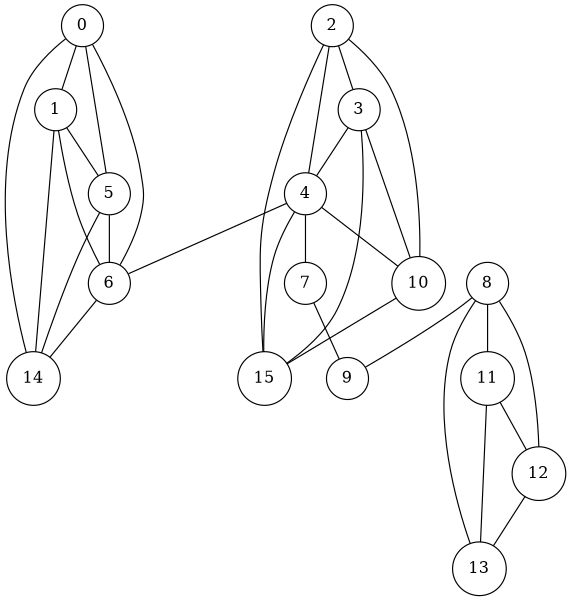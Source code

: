 graph { graph [size="4,4"]; node[shape=circle];
 0-- 1
 0-- 5
 0-- 6
 0--14
 1-- 5
 1-- 6
 1--14
 2-- 3
 2-- 4
 2--10
 2--15
 3-- 4
 3--10
 3--15
 4-- 6
 4-- 7
 4--10
 4--15
 5-- 6
 5--14
 6--14
 7-- 9
 8-- 9
 8--11
 8--12
 8--13
10--15
11--12
11--13
12--13

}
